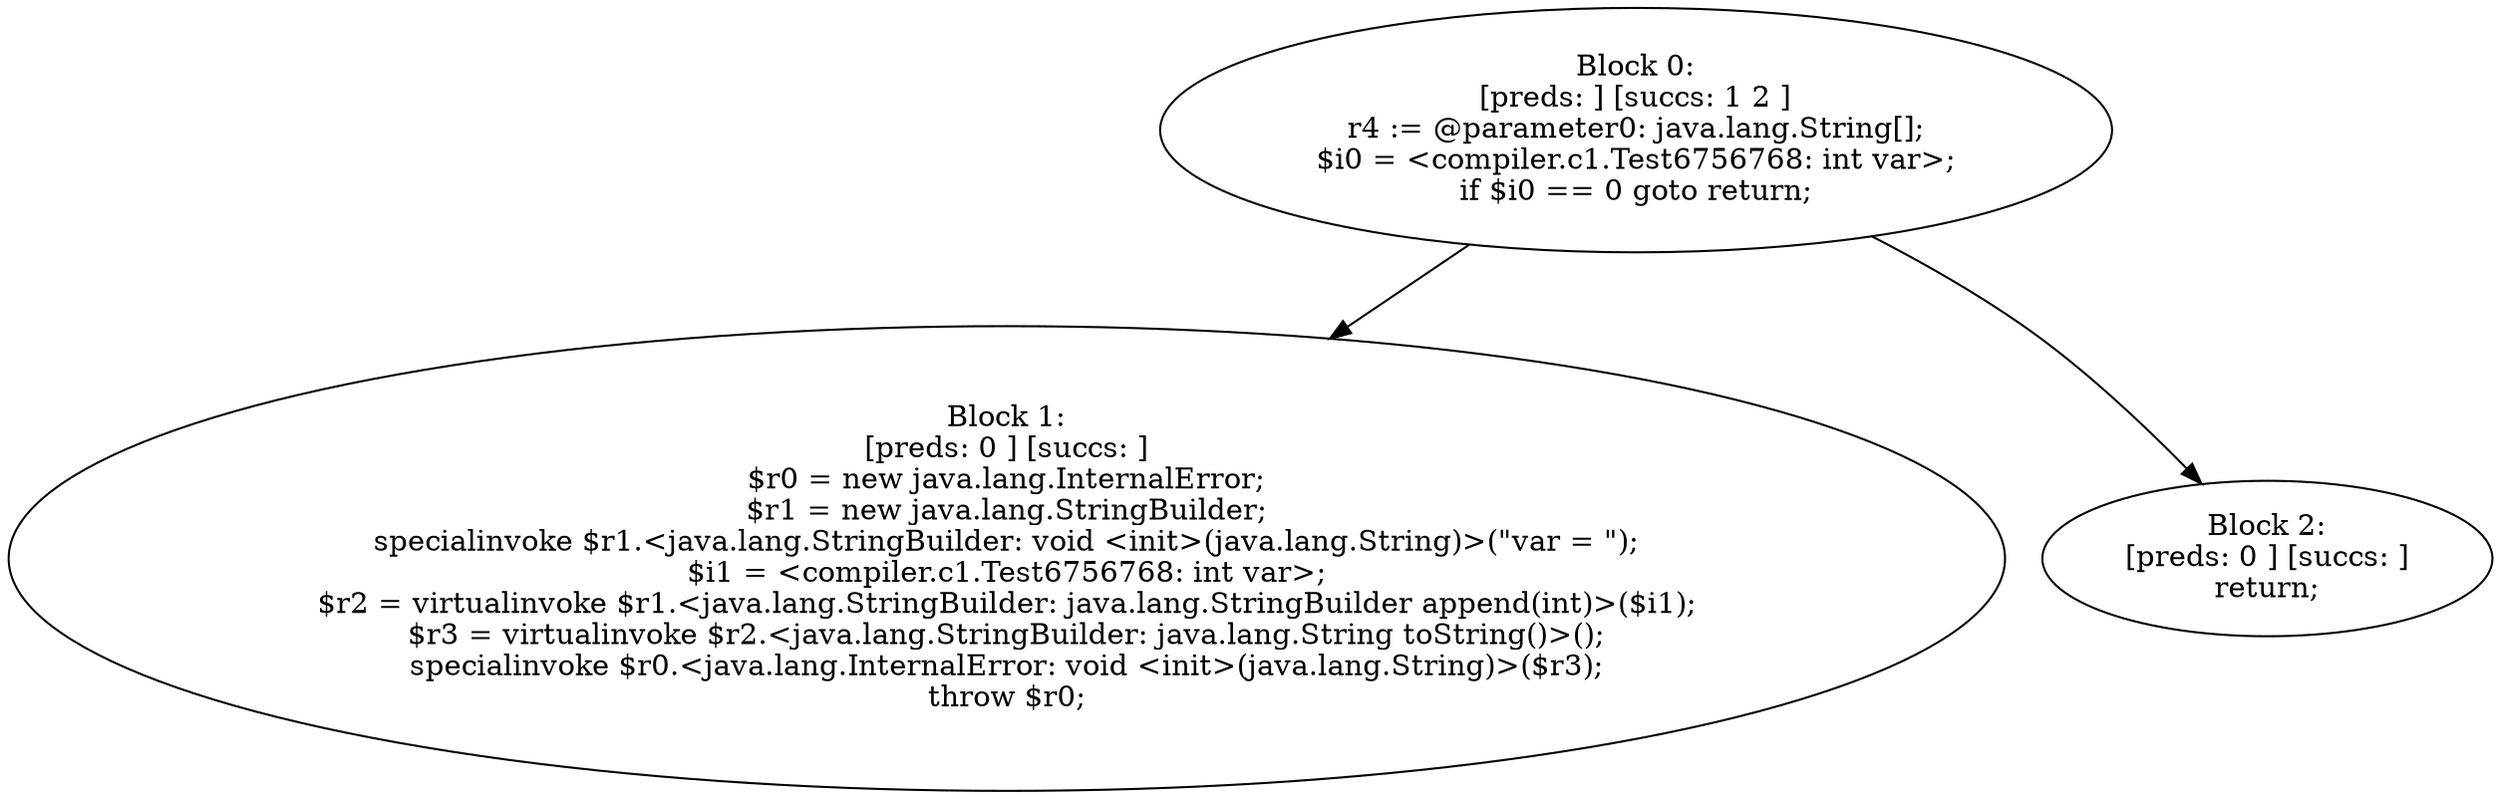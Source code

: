 digraph "unitGraph" {
    "Block 0:
[preds: ] [succs: 1 2 ]
r4 := @parameter0: java.lang.String[];
$i0 = <compiler.c1.Test6756768: int var>;
if $i0 == 0 goto return;
"
    "Block 1:
[preds: 0 ] [succs: ]
$r0 = new java.lang.InternalError;
$r1 = new java.lang.StringBuilder;
specialinvoke $r1.<java.lang.StringBuilder: void <init>(java.lang.String)>(\"var = \");
$i1 = <compiler.c1.Test6756768: int var>;
$r2 = virtualinvoke $r1.<java.lang.StringBuilder: java.lang.StringBuilder append(int)>($i1);
$r3 = virtualinvoke $r2.<java.lang.StringBuilder: java.lang.String toString()>();
specialinvoke $r0.<java.lang.InternalError: void <init>(java.lang.String)>($r3);
throw $r0;
"
    "Block 2:
[preds: 0 ] [succs: ]
return;
"
    "Block 0:
[preds: ] [succs: 1 2 ]
r4 := @parameter0: java.lang.String[];
$i0 = <compiler.c1.Test6756768: int var>;
if $i0 == 0 goto return;
"->"Block 1:
[preds: 0 ] [succs: ]
$r0 = new java.lang.InternalError;
$r1 = new java.lang.StringBuilder;
specialinvoke $r1.<java.lang.StringBuilder: void <init>(java.lang.String)>(\"var = \");
$i1 = <compiler.c1.Test6756768: int var>;
$r2 = virtualinvoke $r1.<java.lang.StringBuilder: java.lang.StringBuilder append(int)>($i1);
$r3 = virtualinvoke $r2.<java.lang.StringBuilder: java.lang.String toString()>();
specialinvoke $r0.<java.lang.InternalError: void <init>(java.lang.String)>($r3);
throw $r0;
";
    "Block 0:
[preds: ] [succs: 1 2 ]
r4 := @parameter0: java.lang.String[];
$i0 = <compiler.c1.Test6756768: int var>;
if $i0 == 0 goto return;
"->"Block 2:
[preds: 0 ] [succs: ]
return;
";
}
